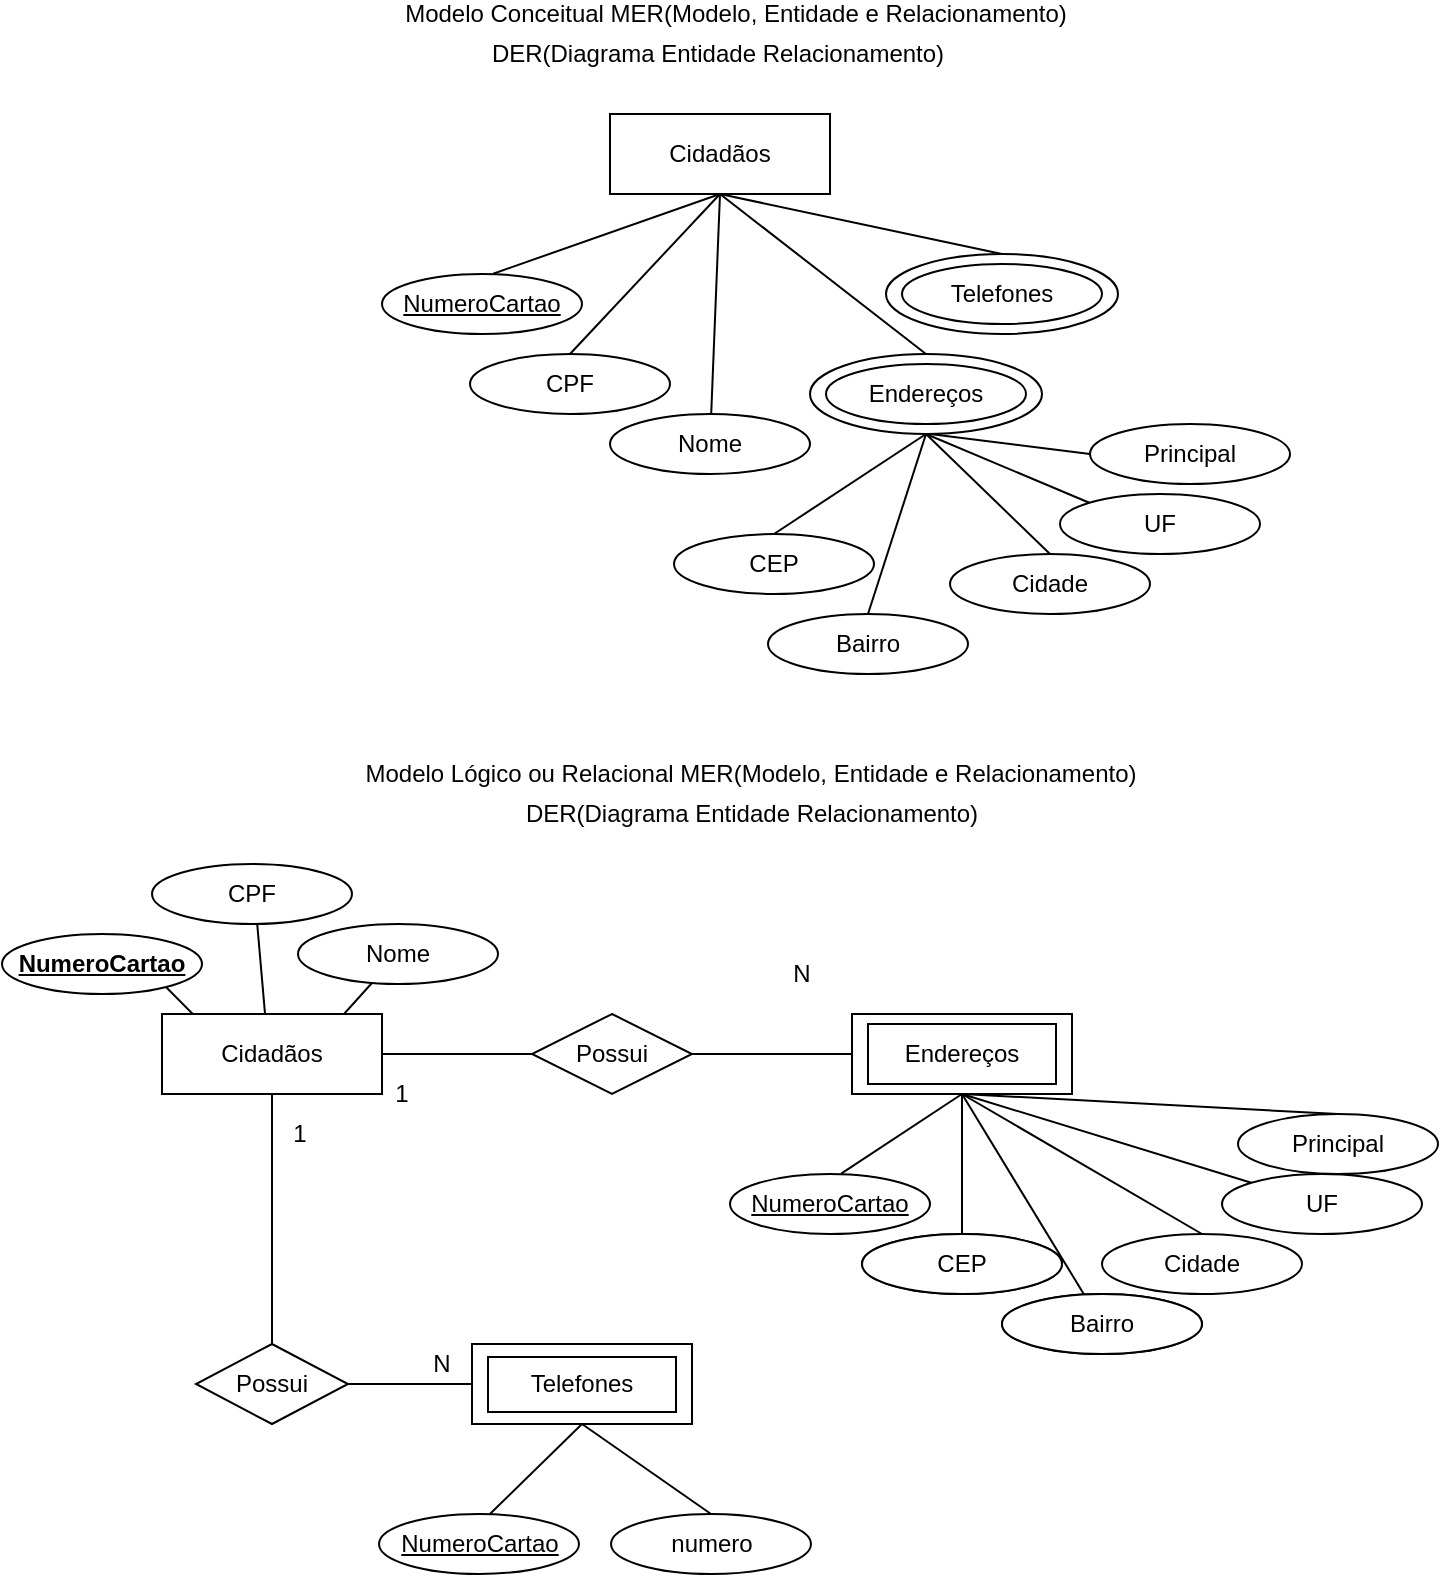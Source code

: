 <mxfile version="14.9.4" type="device"><diagram id="v3wWOpY20xvOfzC_uu1w" name="Page-1"><mxGraphModel dx="981" dy="486" grid="1" gridSize="10" guides="1" tooltips="1" connect="1" arrows="1" fold="1" page="1" pageScale="1" pageWidth="827" pageHeight="1169" math="0" shadow="0"><root><mxCell id="0"/><mxCell id="1" parent="0"/><mxCell id="d5M-f5riscziG5PV7YPg-72" style="edgeStyle=none;rounded=0;orthogonalLoop=1;jettySize=auto;html=1;exitX=0.5;exitY=1;exitDx=0;exitDy=0;entryX=0.5;entryY=0;entryDx=0;entryDy=0;endArrow=none;endFill=0;" edge="1" parent="1" source="d5M-f5riscziG5PV7YPg-9" target="d5M-f5riscziG5PV7YPg-67"><mxGeometry relative="1" as="geometry"/></mxCell><mxCell id="d5M-f5riscziG5PV7YPg-9" value="" style="ellipse;whiteSpace=wrap;html=1;" vertex="1" parent="1"><mxGeometry x="460" y="250" width="116" height="40" as="geometry"/></mxCell><mxCell id="d5M-f5riscziG5PV7YPg-12" style="rounded=0;orthogonalLoop=1;jettySize=auto;html=1;exitX=0.5;exitY=1;exitDx=0;exitDy=0;entryX=0.556;entryY=-0.005;entryDx=0;entryDy=0;entryPerimeter=0;endArrow=none;endFill=0;" edge="1" parent="1" source="d5M-f5riscziG5PV7YPg-1" target="d5M-f5riscziG5PV7YPg-4"><mxGeometry relative="1" as="geometry"/></mxCell><mxCell id="d5M-f5riscziG5PV7YPg-13" style="edgeStyle=none;rounded=0;orthogonalLoop=1;jettySize=auto;html=1;exitX=0.5;exitY=1;exitDx=0;exitDy=0;entryX=0.5;entryY=0;entryDx=0;entryDy=0;endArrow=none;endFill=0;" edge="1" parent="1" source="d5M-f5riscziG5PV7YPg-1" target="d5M-f5riscziG5PV7YPg-5"><mxGeometry relative="1" as="geometry"/></mxCell><mxCell id="d5M-f5riscziG5PV7YPg-14" style="edgeStyle=none;rounded=0;orthogonalLoop=1;jettySize=auto;html=1;exitX=0.5;exitY=1;exitDx=0;exitDy=0;endArrow=none;endFill=0;" edge="1" parent="1" source="d5M-f5riscziG5PV7YPg-1" target="d5M-f5riscziG5PV7YPg-6"><mxGeometry relative="1" as="geometry"/></mxCell><mxCell id="d5M-f5riscziG5PV7YPg-15" style="edgeStyle=none;rounded=0;orthogonalLoop=1;jettySize=auto;html=1;exitX=0.5;exitY=1;exitDx=0;exitDy=0;entryX=0.5;entryY=0;entryDx=0;entryDy=0;endArrow=none;endFill=0;" edge="1" parent="1" source="d5M-f5riscziG5PV7YPg-1" target="d5M-f5riscziG5PV7YPg-9"><mxGeometry relative="1" as="geometry"/></mxCell><mxCell id="d5M-f5riscziG5PV7YPg-16" style="edgeStyle=none;rounded=0;orthogonalLoop=1;jettySize=auto;html=1;exitX=0.5;exitY=1;exitDx=0;exitDy=0;entryX=0.5;entryY=0;entryDx=0;entryDy=0;endArrow=none;endFill=0;" edge="1" parent="1" source="d5M-f5riscziG5PV7YPg-1" target="d5M-f5riscziG5PV7YPg-10"><mxGeometry relative="1" as="geometry"/></mxCell><mxCell id="d5M-f5riscziG5PV7YPg-1" value="Cidadãos" style="rounded=0;whiteSpace=wrap;html=1;" vertex="1" parent="1"><mxGeometry x="360" y="130" width="110" height="40" as="geometry"/></mxCell><mxCell id="d5M-f5riscziG5PV7YPg-2" value="Modelo Conceitual MER(Modelo, Entidade e Relacionamento)" style="text;html=1;strokeColor=none;fillColor=none;align=center;verticalAlign=middle;whiteSpace=wrap;rounded=0;" vertex="1" parent="1"><mxGeometry x="240" y="80" width="366" as="geometry"/></mxCell><mxCell id="d5M-f5riscziG5PV7YPg-3" value="DER(Diagrama Entidade Relacionamento)" style="text;html=1;strokeColor=none;fillColor=none;align=center;verticalAlign=middle;whiteSpace=wrap;rounded=0;" vertex="1" parent="1"><mxGeometry x="289" y="90" width="250" height="20" as="geometry"/></mxCell><mxCell id="d5M-f5riscziG5PV7YPg-4" value="NumeroCartao" style="ellipse;whiteSpace=wrap;html=1;fontStyle=4" vertex="1" parent="1"><mxGeometry x="246" y="210" width="100" height="30" as="geometry"/></mxCell><mxCell id="d5M-f5riscziG5PV7YPg-5" value="CPF" style="ellipse;whiteSpace=wrap;html=1;fontStyle=0" vertex="1" parent="1"><mxGeometry x="290" y="250" width="100" height="30" as="geometry"/></mxCell><mxCell id="d5M-f5riscziG5PV7YPg-6" value="Nome" style="ellipse;whiteSpace=wrap;html=1;fontStyle=0" vertex="1" parent="1"><mxGeometry x="360" y="280" width="100" height="30" as="geometry"/></mxCell><mxCell id="d5M-f5riscziG5PV7YPg-8" value="Endereços" style="ellipse;whiteSpace=wrap;html=1;fontStyle=0" vertex="1" parent="1"><mxGeometry x="468" y="255" width="100" height="30" as="geometry"/></mxCell><mxCell id="d5M-f5riscziG5PV7YPg-10" value="" style="ellipse;whiteSpace=wrap;html=1;" vertex="1" parent="1"><mxGeometry x="498" y="200" width="116" height="40" as="geometry"/></mxCell><mxCell id="d5M-f5riscziG5PV7YPg-11" value="Telefones" style="ellipse;whiteSpace=wrap;html=1;fontStyle=0" vertex="1" parent="1"><mxGeometry x="506" y="205" width="100" height="30" as="geometry"/></mxCell><mxCell id="d5M-f5riscziG5PV7YPg-18" style="rounded=0;orthogonalLoop=1;jettySize=auto;html=1;exitX=0.5;exitY=1;exitDx=0;exitDy=0;entryX=0.556;entryY=-0.005;entryDx=0;entryDy=0;entryPerimeter=0;endArrow=none;endFill=0;" edge="1" source="d5M-f5riscziG5PV7YPg-23" target="d5M-f5riscziG5PV7YPg-24" parent="1"><mxGeometry relative="1" as="geometry"/></mxCell><mxCell id="d5M-f5riscziG5PV7YPg-19" style="edgeStyle=none;rounded=0;orthogonalLoop=1;jettySize=auto;html=1;exitX=0.5;exitY=1;exitDx=0;exitDy=0;entryX=0.5;entryY=0;entryDx=0;entryDy=0;endArrow=none;endFill=0;" edge="1" source="d5M-f5riscziG5PV7YPg-23" target="d5M-f5riscziG5PV7YPg-25" parent="1"><mxGeometry relative="1" as="geometry"/></mxCell><mxCell id="d5M-f5riscziG5PV7YPg-20" style="edgeStyle=none;rounded=0;orthogonalLoop=1;jettySize=auto;html=1;exitX=0.5;exitY=1;exitDx=0;exitDy=0;endArrow=none;endFill=0;" edge="1" source="d5M-f5riscziG5PV7YPg-23" target="d5M-f5riscziG5PV7YPg-26" parent="1"><mxGeometry relative="1" as="geometry"/></mxCell><mxCell id="d5M-f5riscziG5PV7YPg-54" style="edgeStyle=none;rounded=0;orthogonalLoop=1;jettySize=auto;html=1;exitX=0.5;exitY=1;exitDx=0;exitDy=0;entryX=0.5;entryY=0;entryDx=0;entryDy=0;endArrow=none;endFill=0;" edge="1" parent="1" source="d5M-f5riscziG5PV7YPg-23" target="d5M-f5riscziG5PV7YPg-53"><mxGeometry relative="1" as="geometry"/></mxCell><mxCell id="d5M-f5riscziG5PV7YPg-57" style="edgeStyle=none;rounded=0;orthogonalLoop=1;jettySize=auto;html=1;exitX=1;exitY=0.5;exitDx=0;exitDy=0;entryX=0;entryY=0.5;entryDx=0;entryDy=0;endArrow=none;endFill=0;" edge="1" parent="1" source="d5M-f5riscziG5PV7YPg-23" target="d5M-f5riscziG5PV7YPg-52"><mxGeometry relative="1" as="geometry"/></mxCell><mxCell id="d5M-f5riscziG5PV7YPg-23" value="Cidadãos" style="rounded=0;whiteSpace=wrap;html=1;" vertex="1" parent="1"><mxGeometry x="136" y="580" width="110" height="40" as="geometry"/></mxCell><mxCell id="d5M-f5riscziG5PV7YPg-24" value="NumeroCartao" style="ellipse;whiteSpace=wrap;html=1;fontStyle=5" vertex="1" parent="1"><mxGeometry x="56" y="540" width="100" height="30" as="geometry"/></mxCell><mxCell id="d5M-f5riscziG5PV7YPg-25" value="CPF" style="ellipse;whiteSpace=wrap;html=1;fontStyle=0" vertex="1" parent="1"><mxGeometry x="131" y="505" width="100" height="30" as="geometry"/></mxCell><mxCell id="d5M-f5riscziG5PV7YPg-26" value="Nome" style="ellipse;whiteSpace=wrap;html=1;fontStyle=0" vertex="1" parent="1"><mxGeometry x="204" y="535" width="100" height="30" as="geometry"/></mxCell><mxCell id="d5M-f5riscziG5PV7YPg-30" value="DER(Diagrama Entidade Relacionamento)" style="text;html=1;strokeColor=none;fillColor=none;align=center;verticalAlign=middle;whiteSpace=wrap;rounded=0;" vertex="1" parent="1"><mxGeometry x="305.5" y="470" width="250" height="20" as="geometry"/></mxCell><mxCell id="d5M-f5riscziG5PV7YPg-31" value="Modelo Lógico ou Relacional MER(Modelo, Entidade e Relacionamento)" style="text;html=1;strokeColor=none;fillColor=none;align=center;verticalAlign=middle;whiteSpace=wrap;rounded=0;" vertex="1" parent="1"><mxGeometry x="219" y="460" width="423" as="geometry"/></mxCell><mxCell id="d5M-f5riscziG5PV7YPg-32" style="rounded=0;orthogonalLoop=1;jettySize=auto;html=1;exitX=0.5;exitY=1;exitDx=0;exitDy=0;entryX=0.556;entryY=-0.005;entryDx=0;entryDy=0;entryPerimeter=0;endArrow=none;endFill=0;" edge="1" source="d5M-f5riscziG5PV7YPg-35" target="d5M-f5riscziG5PV7YPg-36" parent="1"><mxGeometry relative="1" as="geometry"/></mxCell><mxCell id="d5M-f5riscziG5PV7YPg-33" style="edgeStyle=none;rounded=0;orthogonalLoop=1;jettySize=auto;html=1;exitX=0.5;exitY=1;exitDx=0;exitDy=0;entryX=0.5;entryY=0;entryDx=0;entryDy=0;endArrow=none;endFill=0;" edge="1" source="d5M-f5riscziG5PV7YPg-35" target="d5M-f5riscziG5PV7YPg-37" parent="1"><mxGeometry relative="1" as="geometry"/></mxCell><mxCell id="d5M-f5riscziG5PV7YPg-34" style="edgeStyle=none;rounded=0;orthogonalLoop=1;jettySize=auto;html=1;exitX=0.5;exitY=1;exitDx=0;exitDy=0;endArrow=none;endFill=0;" edge="1" source="d5M-f5riscziG5PV7YPg-35" target="d5M-f5riscziG5PV7YPg-38" parent="1"><mxGeometry relative="1" as="geometry"/></mxCell><mxCell id="d5M-f5riscziG5PV7YPg-49" style="edgeStyle=none;rounded=0;orthogonalLoop=1;jettySize=auto;html=1;exitX=0.5;exitY=1;exitDx=0;exitDy=0;entryX=0.5;entryY=0;entryDx=0;entryDy=0;endArrow=none;endFill=0;" edge="1" parent="1" source="d5M-f5riscziG5PV7YPg-35" target="d5M-f5riscziG5PV7YPg-48"><mxGeometry relative="1" as="geometry"/></mxCell><mxCell id="d5M-f5riscziG5PV7YPg-50" style="edgeStyle=none;rounded=0;orthogonalLoop=1;jettySize=auto;html=1;exitX=0.5;exitY=1;exitDx=0;exitDy=0;entryX=0;entryY=0;entryDx=0;entryDy=0;endArrow=none;endFill=0;" edge="1" parent="1" source="d5M-f5riscziG5PV7YPg-35" target="d5M-f5riscziG5PV7YPg-47"><mxGeometry relative="1" as="geometry"/></mxCell><mxCell id="d5M-f5riscziG5PV7YPg-51" style="edgeStyle=none;rounded=0;orthogonalLoop=1;jettySize=auto;html=1;exitX=0.5;exitY=1;exitDx=0;exitDy=0;entryX=0.5;entryY=0;entryDx=0;entryDy=0;endArrow=none;endFill=0;" edge="1" parent="1" source="d5M-f5riscziG5PV7YPg-35" target="d5M-f5riscziG5PV7YPg-46"><mxGeometry relative="1" as="geometry"/></mxCell><mxCell id="d5M-f5riscziG5PV7YPg-35" value="Endereços" style="rounded=0;whiteSpace=wrap;html=1;" vertex="1" parent="1"><mxGeometry x="481" y="580" width="110" height="40" as="geometry"/></mxCell><mxCell id="d5M-f5riscziG5PV7YPg-36" value="NumeroCartao" style="ellipse;whiteSpace=wrap;html=1;fontStyle=4" vertex="1" parent="1"><mxGeometry x="420" y="660" width="100" height="30" as="geometry"/></mxCell><mxCell id="d5M-f5riscziG5PV7YPg-37" value="CEP" style="ellipse;whiteSpace=wrap;html=1;fontStyle=0" vertex="1" parent="1"><mxGeometry x="486" y="690" width="100" height="30" as="geometry"/></mxCell><mxCell id="d5M-f5riscziG5PV7YPg-38" value="Bairro" style="ellipse;whiteSpace=wrap;html=1;fontStyle=0" vertex="1" parent="1"><mxGeometry x="556" y="720" width="100" height="30" as="geometry"/></mxCell><mxCell id="d5M-f5riscziG5PV7YPg-39" style="rounded=0;orthogonalLoop=1;jettySize=auto;html=1;exitX=0.5;exitY=1;exitDx=0;exitDy=0;entryX=0.556;entryY=-0.005;entryDx=0;entryDy=0;entryPerimeter=0;endArrow=none;endFill=0;" edge="1" source="d5M-f5riscziG5PV7YPg-42" target="d5M-f5riscziG5PV7YPg-43" parent="1"><mxGeometry relative="1" as="geometry"/></mxCell><mxCell id="d5M-f5riscziG5PV7YPg-40" style="edgeStyle=none;rounded=0;orthogonalLoop=1;jettySize=auto;html=1;exitX=0.5;exitY=1;exitDx=0;exitDy=0;entryX=0.5;entryY=0;entryDx=0;entryDy=0;endArrow=none;endFill=0;" edge="1" source="d5M-f5riscziG5PV7YPg-42" target="d5M-f5riscziG5PV7YPg-44" parent="1"><mxGeometry relative="1" as="geometry"/></mxCell><mxCell id="d5M-f5riscziG5PV7YPg-42" value="Telefones" style="rounded=0;whiteSpace=wrap;html=1;" vertex="1" parent="1"><mxGeometry x="291" y="745" width="110" height="40" as="geometry"/></mxCell><mxCell id="d5M-f5riscziG5PV7YPg-43" value="NumeroCartao" style="ellipse;whiteSpace=wrap;html=1;fontStyle=4" vertex="1" parent="1"><mxGeometry x="244.5" y="830" width="100" height="30" as="geometry"/></mxCell><mxCell id="d5M-f5riscziG5PV7YPg-44" value="numero" style="ellipse;whiteSpace=wrap;html=1;fontStyle=0" vertex="1" parent="1"><mxGeometry x="360.5" y="830" width="100" height="30" as="geometry"/></mxCell><mxCell id="d5M-f5riscziG5PV7YPg-46" value="Cidade" style="ellipse;whiteSpace=wrap;html=1;fontStyle=0" vertex="1" parent="1"><mxGeometry x="606" y="690" width="100" height="30" as="geometry"/></mxCell><mxCell id="d5M-f5riscziG5PV7YPg-47" value="UF" style="ellipse;whiteSpace=wrap;html=1;fontStyle=0" vertex="1" parent="1"><mxGeometry x="666" y="660" width="100" height="30" as="geometry"/></mxCell><mxCell id="d5M-f5riscziG5PV7YPg-48" value="Principal" style="ellipse;whiteSpace=wrap;html=1;fontStyle=0" vertex="1" parent="1"><mxGeometry x="674" y="630" width="100" height="30" as="geometry"/></mxCell><mxCell id="d5M-f5riscziG5PV7YPg-56" style="edgeStyle=none;rounded=0;orthogonalLoop=1;jettySize=auto;html=1;exitX=1;exitY=0.5;exitDx=0;exitDy=0;entryX=0;entryY=0.5;entryDx=0;entryDy=0;endArrow=none;endFill=0;" edge="1" parent="1" source="d5M-f5riscziG5PV7YPg-52" target="d5M-f5riscziG5PV7YPg-35"><mxGeometry relative="1" as="geometry"/></mxCell><mxCell id="d5M-f5riscziG5PV7YPg-52" value="Possui" style="rhombus;whiteSpace=wrap;html=1;" vertex="1" parent="1"><mxGeometry x="321" y="580" width="80" height="40" as="geometry"/></mxCell><mxCell id="d5M-f5riscziG5PV7YPg-55" style="edgeStyle=none;rounded=0;orthogonalLoop=1;jettySize=auto;html=1;exitX=1;exitY=0.5;exitDx=0;exitDy=0;entryX=0;entryY=0.5;entryDx=0;entryDy=0;endArrow=none;endFill=0;" edge="1" parent="1" source="d5M-f5riscziG5PV7YPg-53" target="d5M-f5riscziG5PV7YPg-42"><mxGeometry relative="1" as="geometry"/></mxCell><mxCell id="d5M-f5riscziG5PV7YPg-53" value="Possui" style="rhombus;whiteSpace=wrap;html=1;" vertex="1" parent="1"><mxGeometry x="153" y="745" width="76" height="40" as="geometry"/></mxCell><mxCell id="d5M-f5riscziG5PV7YPg-58" value="1" style="text;html=1;strokeColor=none;fillColor=none;align=center;verticalAlign=middle;whiteSpace=wrap;rounded=0;" vertex="1" parent="1"><mxGeometry x="195" y="630" width="20" height="20" as="geometry"/></mxCell><mxCell id="d5M-f5riscziG5PV7YPg-59" value="N" style="text;html=1;strokeColor=none;fillColor=none;align=center;verticalAlign=middle;whiteSpace=wrap;rounded=0;" vertex="1" parent="1"><mxGeometry x="266" y="745" width="20" height="20" as="geometry"/></mxCell><mxCell id="d5M-f5riscziG5PV7YPg-60" value="1" style="text;html=1;strokeColor=none;fillColor=none;align=center;verticalAlign=middle;whiteSpace=wrap;rounded=0;" vertex="1" parent="1"><mxGeometry x="246" y="610" width="20" height="20" as="geometry"/></mxCell><mxCell id="d5M-f5riscziG5PV7YPg-61" value="N" style="text;html=1;strokeColor=none;fillColor=none;align=center;verticalAlign=middle;whiteSpace=wrap;rounded=0;" vertex="1" parent="1"><mxGeometry x="446" y="550" width="20" height="20" as="geometry"/></mxCell><mxCell id="d5M-f5riscziG5PV7YPg-63" value="Endereços" style="rounded=0;whiteSpace=wrap;html=1;" vertex="1" parent="1"><mxGeometry x="489" y="585" width="94" height="30" as="geometry"/></mxCell><mxCell id="d5M-f5riscziG5PV7YPg-64" value="Telefones" style="rounded=0;whiteSpace=wrap;html=1;" vertex="1" parent="1"><mxGeometry x="299" y="751.5" width="94" height="27.5" as="geometry"/></mxCell><mxCell id="d5M-f5riscziG5PV7YPg-65" value="CEP" style="ellipse;whiteSpace=wrap;html=1;fontStyle=0" vertex="1" parent="1"><mxGeometry x="486" y="690" width="100" height="30" as="geometry"/></mxCell><mxCell id="d5M-f5riscziG5PV7YPg-66" value="Bairro" style="ellipse;whiteSpace=wrap;html=1;fontStyle=0" vertex="1" parent="1"><mxGeometry x="556" y="720" width="100" height="30" as="geometry"/></mxCell><mxCell id="d5M-f5riscziG5PV7YPg-67" value="CEP" style="ellipse;whiteSpace=wrap;html=1;fontStyle=0" vertex="1" parent="1"><mxGeometry x="392" y="340" width="100" height="30" as="geometry"/></mxCell><mxCell id="d5M-f5riscziG5PV7YPg-73" style="edgeStyle=none;rounded=0;orthogonalLoop=1;jettySize=auto;html=1;exitX=0.5;exitY=0;exitDx=0;exitDy=0;entryX=0.5;entryY=1;entryDx=0;entryDy=0;endArrow=none;endFill=0;" edge="1" parent="1" source="d5M-f5riscziG5PV7YPg-68" target="d5M-f5riscziG5PV7YPg-9"><mxGeometry relative="1" as="geometry"/></mxCell><mxCell id="d5M-f5riscziG5PV7YPg-68" value="Bairro" style="ellipse;whiteSpace=wrap;html=1;fontStyle=0" vertex="1" parent="1"><mxGeometry x="439" y="380" width="100" height="30" as="geometry"/></mxCell><mxCell id="d5M-f5riscziG5PV7YPg-75" style="edgeStyle=none;rounded=0;orthogonalLoop=1;jettySize=auto;html=1;exitX=0;exitY=0;exitDx=0;exitDy=0;entryX=0.5;entryY=1;entryDx=0;entryDy=0;endArrow=none;endFill=0;" edge="1" parent="1" source="d5M-f5riscziG5PV7YPg-69" target="d5M-f5riscziG5PV7YPg-9"><mxGeometry relative="1" as="geometry"/></mxCell><mxCell id="d5M-f5riscziG5PV7YPg-69" value="UF" style="ellipse;whiteSpace=wrap;html=1;fontStyle=0" vertex="1" parent="1"><mxGeometry x="585" y="320" width="100" height="30" as="geometry"/></mxCell><mxCell id="d5M-f5riscziG5PV7YPg-76" style="edgeStyle=none;rounded=0;orthogonalLoop=1;jettySize=auto;html=1;exitX=0;exitY=0.5;exitDx=0;exitDy=0;endArrow=none;endFill=0;" edge="1" parent="1" source="d5M-f5riscziG5PV7YPg-70"><mxGeometry relative="1" as="geometry"><mxPoint x="520" y="290" as="targetPoint"/></mxGeometry></mxCell><mxCell id="d5M-f5riscziG5PV7YPg-70" value="Principal" style="ellipse;whiteSpace=wrap;html=1;fontStyle=0" vertex="1" parent="1"><mxGeometry x="600" y="285" width="100" height="30" as="geometry"/></mxCell><mxCell id="d5M-f5riscziG5PV7YPg-74" style="edgeStyle=none;rounded=0;orthogonalLoop=1;jettySize=auto;html=1;exitX=0.5;exitY=0;exitDx=0;exitDy=0;entryX=0.5;entryY=1;entryDx=0;entryDy=0;endArrow=none;endFill=0;" edge="1" parent="1" source="d5M-f5riscziG5PV7YPg-71" target="d5M-f5riscziG5PV7YPg-9"><mxGeometry relative="1" as="geometry"/></mxCell><mxCell id="d5M-f5riscziG5PV7YPg-71" value="Cidade" style="ellipse;whiteSpace=wrap;html=1;fontStyle=0" vertex="1" parent="1"><mxGeometry x="530" y="350" width="100" height="30" as="geometry"/></mxCell></root></mxGraphModel></diagram></mxfile>